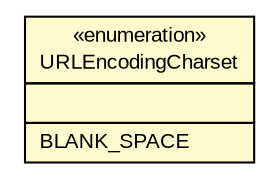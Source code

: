 #!/usr/local/bin/dot
#
# Class diagram 
# Generated by UMLGraph version R5_6-24-gf6e263 (http://www.umlgraph.org/)
#

digraph G {
	edge [fontname="arial",fontsize=10,labelfontname="arial",labelfontsize=10];
	node [fontname="arial",fontsize=10,shape=plaintext];
	nodesep=0.25;
	ranksep=0.5;
	// gov.sandia.cf.tools.NetTools.URLEncodingCharset
	c242224 [label=<<table title="gov.sandia.cf.tools.NetTools.URLEncodingCharset" border="0" cellborder="1" cellspacing="0" cellpadding="2" port="p" bgcolor="lemonChiffon" href="./NetTools.URLEncodingCharset.html">
		<tr><td><table border="0" cellspacing="0" cellpadding="1">
<tr><td align="center" balign="center"> &#171;enumeration&#187; </td></tr>
<tr><td align="center" balign="center"> URLEncodingCharset </td></tr>
		</table></td></tr>
		<tr><td><table border="0" cellspacing="0" cellpadding="1">
<tr><td align="left" balign="left">  </td></tr>
		</table></td></tr>
		<tr><td><table border="0" cellspacing="0" cellpadding="1">
<tr><td align="left" balign="left"> BLANK_SPACE </td></tr>
		</table></td></tr>
		</table>>, URL="./NetTools.URLEncodingCharset.html", fontname="arial", fontcolor="black", fontsize=10.0];
}

